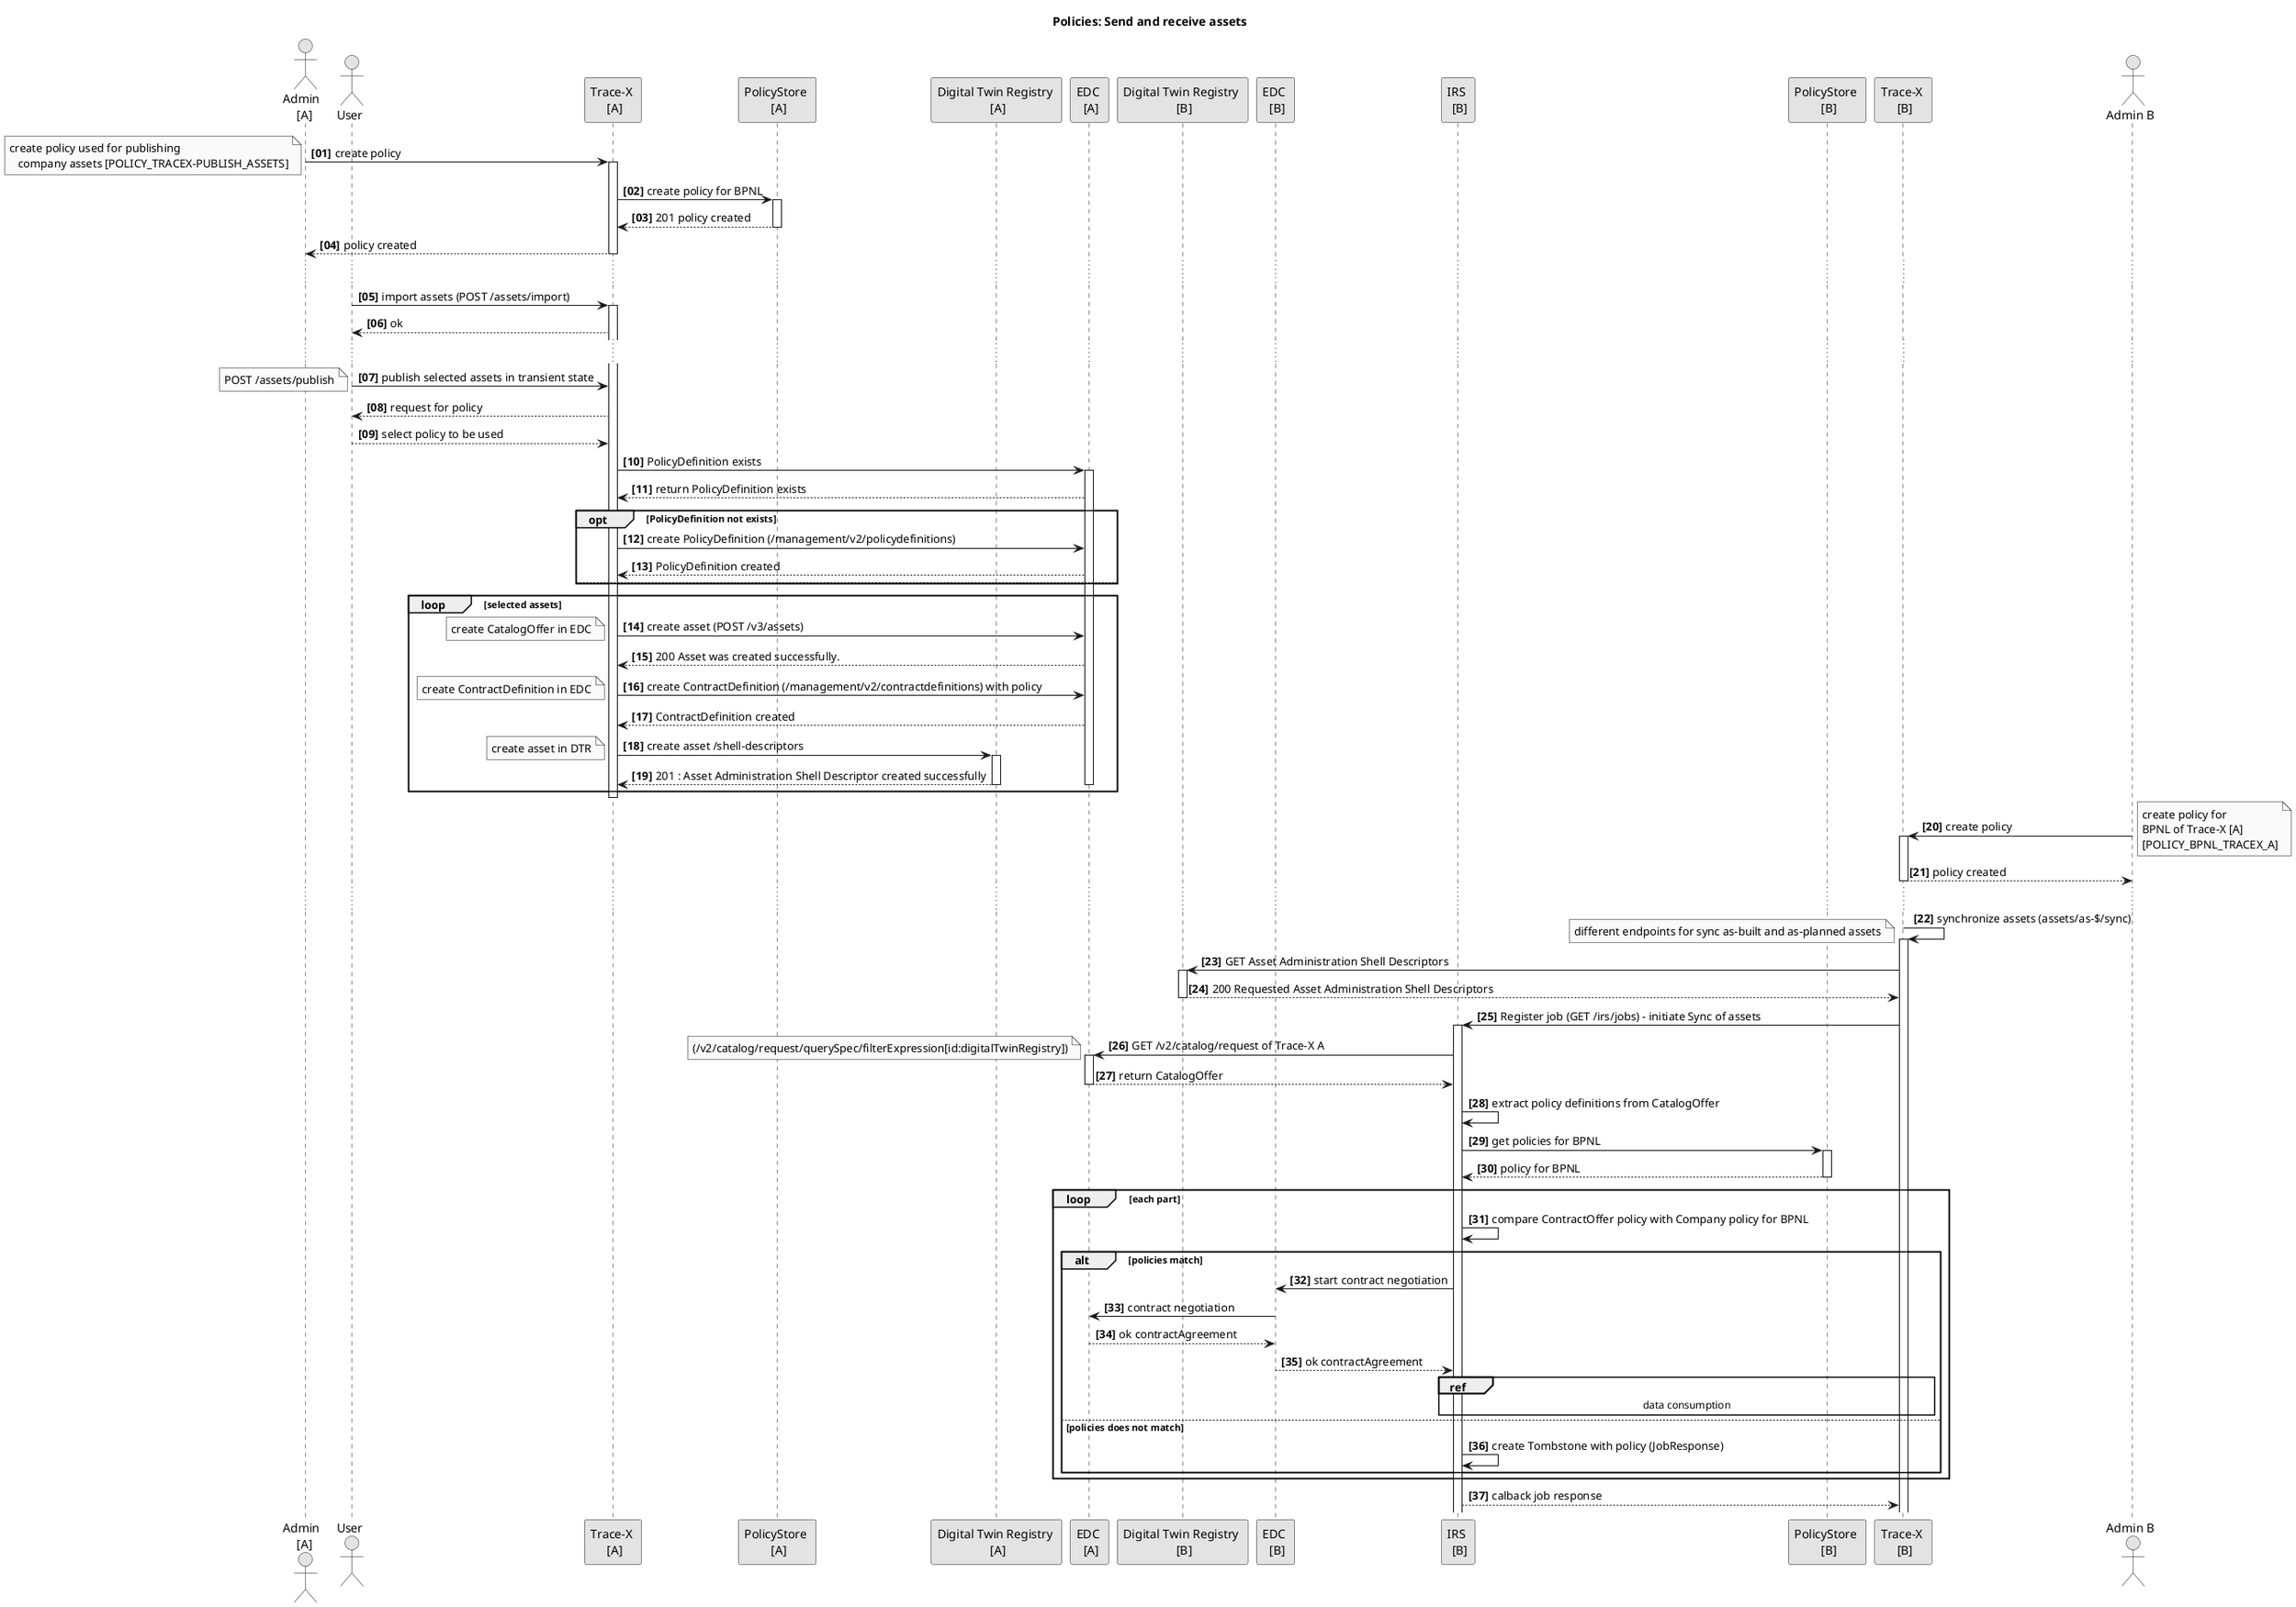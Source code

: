 @startuml

autonumber "<B>[00]"
skinparam monochrome true
skinparam shadowing false
skinparam defaultFontName "Architects daughter"
skinparam linetype ortho

title Policies: Send and receive assets

actor "Admin \n [A]" as AA
actor User
participant "Trace-X \n [A]" as TXA
participant "PolicyStore \n [A]" as PSA
participant "Digital Twin Registry \n [A]" as DTRA
participant "EDC \n [A]" as EDCA
participant "Digital Twin Registry \n [B]" as DTRB
participant "EDC \n [B]" as EDCB
participant "IRS \n [B]" as IRSB
participant "PolicyStore \n [B]" as PSB
participant "Trace-X \n [B]" as TXB
actor "Admin B" as AB

AA -> TXA: create policy
note left
    create policy used for publishing
       company assets [POLICY_TRACEX-PUBLISH_ASSETS]
end note
activate TXA
TXA -> PSA: create policy for BPNL
activate PSA
TXA <-- PSA: 201 policy created
deactivate PSA
AA <-- TXA: policy created
deactivate TXA



...
User -> TXA: import assets (POST /assets/import)
activate TXA
User <-- TXA: ok
...

User -> TXA: publish selected assets in transient state

note left
 POST /assets/publish
end note

User <-- TXA: request for policy

User --> TXA: select policy to be used

TXA -> EDCA: PolicyDefinition exists
activate EDCA
TXA <-- EDCA: return PolicyDefinition exists
opt PolicyDefinition not exists
TXA -> EDCA: create PolicyDefinition (/management/v2/policydefinitions)
TXA <-- EDCA: PolicyDefinition created
else

end opt

loop selected assets

TXA -> EDCA: create asset (POST /v3/assets)
note left
    create CatalogOffer in EDC
end note
TXA <-- EDCA: 200 Asset was created successfully.

TXA -> EDCA: create ContractDefinition (/management/v2/contractdefinitions) with policy
note left
    create ContractDefinition in EDC
end note
TXA <-- EDCA: ContractDefinition created

TXA -> DTRA: create asset /shell-descriptors
activate DTRA
note left
    create asset in DTR
end note
TXA <-- DTRA: 201 : Asset Administration Shell Descriptor created successfully
deactivate DTRA


deactivate EDCA
end


deactivate TXA

AB -> TXB: create policy
activate TXB


note right
    create policy for
    BPNL of Trace-X [A]
    [POLICY_BPNL_TRACEX_A]
end note
AB <-- TXB: policy created
deactivate TXB

...
TXB -> TXB: synchronize assets (assets/as-$/sync)
note left
    different endpoints for sync as-built and as-planned assets
end note
activate TXB
TXB -> DTRB: GET Asset Administration Shell Descriptors
activate DTRB
TXB <-- DTRB: 200 Requested Asset Administration Shell Descriptors
deactivate DTRB

TXB -> IRSB: Register job (GET /irs/jobs) - initiate Sync of assets
activate IRSB
IRSB -> EDCA: GET /v2/catalog/request of Trace-X A
note left
    (/v2/catalog/request/querySpec/filterExpression[id:digitalTwinRegistry])
end note
activate EDCA
EDCA --> IRSB: return CatalogOffer
deactivate EDCA
IRSB -> IRSB: extract policy definitions from CatalogOffer
IRSB -> PSB:  get policies for BPNL

activate PSB
IRSB <-- PSB: policy for BPNL
deactivate PSB

loop each part
IRSB -> IRSB: compare ContractOffer policy with Company policy for BPNL
alt policies match
    IRSB -> EDCB: start contract negotiation
    EDCB -> EDCA:  contract negotiation
    EDCB <-- EDCA: ok contractAgreement
    IRSB <-- EDCB: ok contractAgreement
    ref over IRSB, TXB: data consumption
else policies does not match
    IRSB -> IRSB: create Tombstone with policy (JobResponse)
end
end

TXB <-- IRSB : calback job response

@enduml

